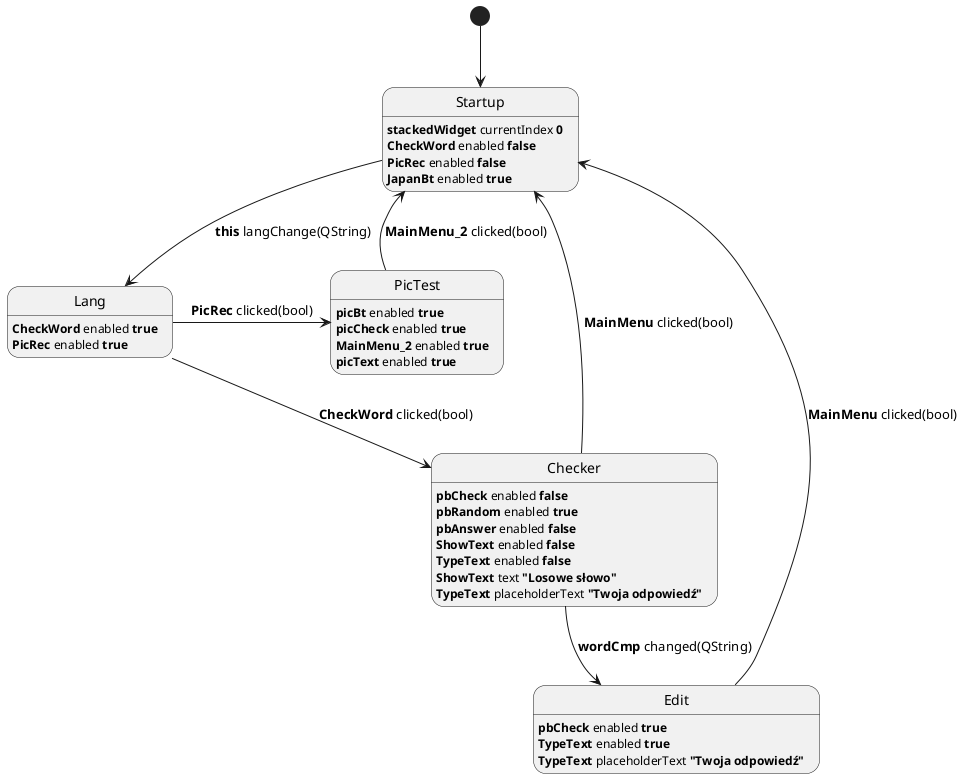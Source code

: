@startuml

[*] -down-> Startup
Startup -down-> Lang : <b>this</b> langChange(QString)
Lang -down-> Checker : <b>CheckWord</b> clicked(bool)
Lang -right-> PicTest : <b>PicRec</b> clicked(bool)
PicTest -up-> Startup : <b>MainMenu_2</b> clicked(bool)
Checker -left->Startup : <b>MainMenu</b> clicked(bool)
Checker -down->Edit : <b>wordCmp</b> changed(QString)
Edit -left-> Startup : <b>MainMenu</b> clicked(bool)
 

Startup: <b>stackedWidget</b> currentIndex <b>0</b>
Startup: <b>CheckWord</b> enabled <b>false</b>
Startup: <b>PicRec</b> enabled <b>false</b>
Startup: <b>JapanBt</b> enabled <b>true</b>

Lang: <b>CheckWord</b> enabled <b>true</b>
Lang: <b>PicRec</b> enabled <b>true</b>

Checker: <b>pbCheck</b> enabled <b>false</b>
Checker: <b>pbRandom</b> enabled <b>true</b>
Checker: <b>pbAnswer</b> enabled <b>false</b>
Checker: <b>ShowText</b> enabled <b>false</b>
Checker: <b>TypeText</b> enabled <b>false</b>
Checker: <b>ShowText</b> text <b>"Losowe słowo"</b>
Checker: <b>TypeText</b> placeholderText <b>"Twoja odpowiedź"</b>

Edit: <b>pbCheck</b> enabled <b>true</b>
Edit: <b>TypeText</b> enabled <b>true</b>
Edit: <b>TypeText</b> placeholderText <b>"Twoja odpowiedź"</b>

PicTest: <b>picBt</b> enabled <b>true</b>
PicTest: <b>picCheck</b> enabled <b>true</b>
PicTest: <b>MainMenu_2</b> enabled <b>true</b>
PicTest: <b>picText</b> enabled <b>true</b>


@enduml
